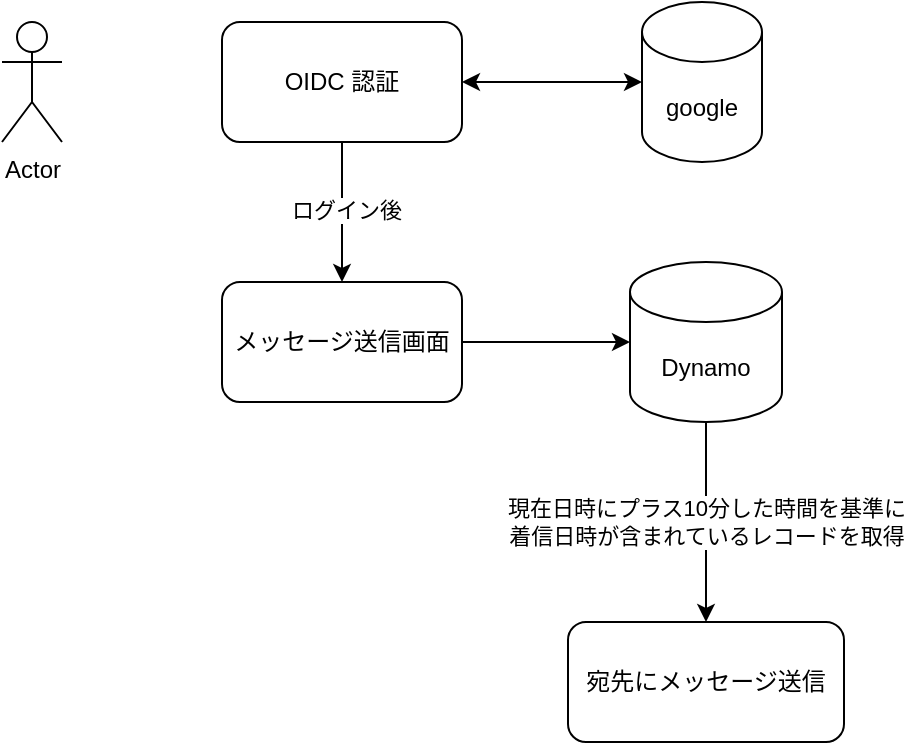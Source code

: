 <mxfile version="18.0.3" type="github">
  <diagram id="63sCtR6M3I_Q51fcC-L-" name="Page-1">
    <mxGraphModel dx="946" dy="510" grid="1" gridSize="10" guides="1" tooltips="1" connect="1" arrows="1" fold="1" page="1" pageScale="1" pageWidth="827" pageHeight="1169" math="0" shadow="0">
      <root>
        <mxCell id="0" />
        <mxCell id="1" parent="0" />
        <mxCell id="wdU83Ep_jWFngRl3Fw41-1" value="OIDC 認証" style="rounded=1;whiteSpace=wrap;html=1;" vertex="1" parent="1">
          <mxGeometry x="180" y="50" width="120" height="60" as="geometry" />
        </mxCell>
        <mxCell id="wdU83Ep_jWFngRl3Fw41-2" value="Actor" style="shape=umlActor;verticalLabelPosition=bottom;verticalAlign=top;html=1;outlineConnect=0;" vertex="1" parent="1">
          <mxGeometry x="70" y="50" width="30" height="60" as="geometry" />
        </mxCell>
        <mxCell id="wdU83Ep_jWFngRl3Fw41-3" value="google" style="shape=cylinder3;whiteSpace=wrap;html=1;boundedLbl=1;backgroundOutline=1;size=15;" vertex="1" parent="1">
          <mxGeometry x="390" y="40" width="60" height="80" as="geometry" />
        </mxCell>
        <mxCell id="wdU83Ep_jWFngRl3Fw41-4" value="" style="endArrow=classic;startArrow=classic;html=1;rounded=0;exitX=1;exitY=0.5;exitDx=0;exitDy=0;entryX=0;entryY=0.5;entryDx=0;entryDy=0;entryPerimeter=0;" edge="1" parent="1" source="wdU83Ep_jWFngRl3Fw41-1" target="wdU83Ep_jWFngRl3Fw41-3">
          <mxGeometry width="50" height="50" relative="1" as="geometry">
            <mxPoint x="390" y="290" as="sourcePoint" />
            <mxPoint x="440" y="240" as="targetPoint" />
          </mxGeometry>
        </mxCell>
        <mxCell id="wdU83Ep_jWFngRl3Fw41-5" value="メッセージ送信画面" style="rounded=1;whiteSpace=wrap;html=1;" vertex="1" parent="1">
          <mxGeometry x="180" y="180" width="120" height="60" as="geometry" />
        </mxCell>
        <mxCell id="wdU83Ep_jWFngRl3Fw41-6" value="" style="endArrow=classic;html=1;rounded=0;exitX=0.5;exitY=1;exitDx=0;exitDy=0;entryX=0.5;entryY=0;entryDx=0;entryDy=0;" edge="1" parent="1" source="wdU83Ep_jWFngRl3Fw41-1" target="wdU83Ep_jWFngRl3Fw41-5">
          <mxGeometry width="50" height="50" relative="1" as="geometry">
            <mxPoint x="390" y="290" as="sourcePoint" />
            <mxPoint x="440" y="240" as="targetPoint" />
          </mxGeometry>
        </mxCell>
        <mxCell id="wdU83Ep_jWFngRl3Fw41-7" value="ログイン後" style="edgeLabel;html=1;align=center;verticalAlign=middle;resizable=0;points=[];" vertex="1" connectable="0" parent="wdU83Ep_jWFngRl3Fw41-6">
          <mxGeometry x="-0.029" y="2" relative="1" as="geometry">
            <mxPoint as="offset" />
          </mxGeometry>
        </mxCell>
        <mxCell id="wdU83Ep_jWFngRl3Fw41-8" value="Dynamo" style="shape=cylinder3;whiteSpace=wrap;html=1;boundedLbl=1;backgroundOutline=1;size=15;" vertex="1" parent="1">
          <mxGeometry x="384" y="170" width="76" height="80" as="geometry" />
        </mxCell>
        <mxCell id="wdU83Ep_jWFngRl3Fw41-9" value="" style="endArrow=classic;html=1;rounded=0;exitX=1;exitY=0.5;exitDx=0;exitDy=0;entryX=0;entryY=0.5;entryDx=0;entryDy=0;entryPerimeter=0;" edge="1" parent="1" source="wdU83Ep_jWFngRl3Fw41-5" target="wdU83Ep_jWFngRl3Fw41-8">
          <mxGeometry width="50" height="50" relative="1" as="geometry">
            <mxPoint x="390" y="330" as="sourcePoint" />
            <mxPoint x="440" y="280" as="targetPoint" />
          </mxGeometry>
        </mxCell>
        <mxCell id="wdU83Ep_jWFngRl3Fw41-10" value="宛先にメッセージ送信" style="rounded=1;whiteSpace=wrap;html=1;" vertex="1" parent="1">
          <mxGeometry x="353" y="350" width="138" height="60" as="geometry" />
        </mxCell>
        <mxCell id="wdU83Ep_jWFngRl3Fw41-11" value="現在日時にプラス10分した時間を基準に&lt;br&gt;着信日時が含まれているレコードを取得" style="endArrow=classic;html=1;rounded=0;exitX=0.5;exitY=1;exitDx=0;exitDy=0;exitPerimeter=0;entryX=0.5;entryY=0;entryDx=0;entryDy=0;" edge="1" parent="1" source="wdU83Ep_jWFngRl3Fw41-8" target="wdU83Ep_jWFngRl3Fw41-10">
          <mxGeometry width="50" height="50" relative="1" as="geometry">
            <mxPoint x="390" y="320" as="sourcePoint" />
            <mxPoint x="440" y="270" as="targetPoint" />
          </mxGeometry>
        </mxCell>
      </root>
    </mxGraphModel>
  </diagram>
</mxfile>

